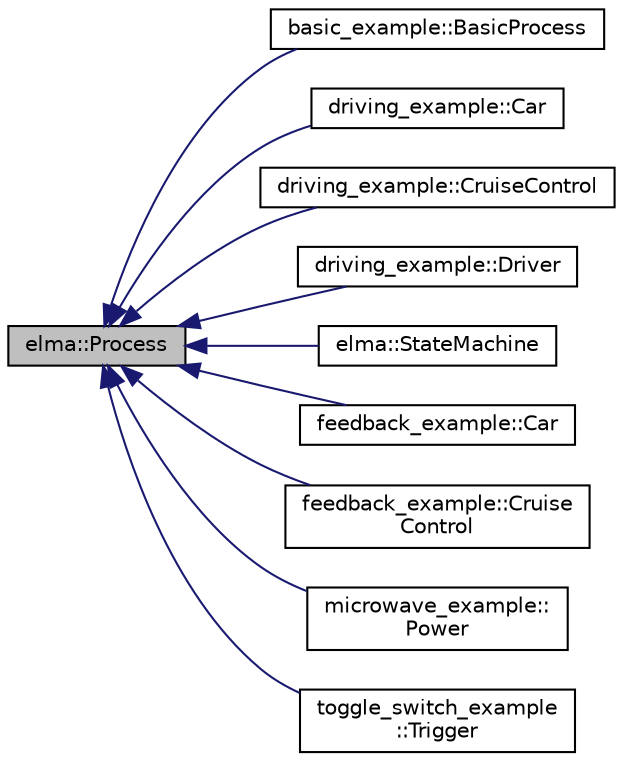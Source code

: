 digraph "elma::Process"
{
  edge [fontname="Helvetica",fontsize="10",labelfontname="Helvetica",labelfontsize="10"];
  node [fontname="Helvetica",fontsize="10",shape=record];
  rankdir="LR";
  Node0 [label="elma::Process",height=0.2,width=0.4,color="black", fillcolor="grey75", style="filled", fontcolor="black"];
  Node0 -> Node1 [dir="back",color="midnightblue",fontsize="10",style="solid",fontname="Helvetica"];
  Node1 [label="basic_example::BasicProcess",height=0.2,width=0.4,color="black", fillcolor="white", style="filled",URL="$classbasic__example_1_1BasicProcess.html",tooltip="Example: A very basic process class. See the file examples/basic.cc for usage. "];
  Node0 -> Node2 [dir="back",color="midnightblue",fontsize="10",style="solid",fontname="Helvetica"];
  Node2 [label="driving_example::Car",height=0.2,width=0.4,color="black", fillcolor="white", style="filled",URL="$classdriving__example_1_1Car.html",tooltip="Example: Another car simulation process. See examples/driving.cc. "];
  Node0 -> Node3 [dir="back",color="midnightblue",fontsize="10",style="solid",fontname="Helvetica"];
  Node3 [label="driving_example::CruiseControl",height=0.2,width=0.4,color="black", fillcolor="white", style="filled",URL="$classdriving__example_1_1CruiseControl.html",tooltip="Example: A cruise controller for a Car process. See examples/driving.cc. "];
  Node0 -> Node4 [dir="back",color="midnightblue",fontsize="10",style="solid",fontname="Helvetica"];
  Node4 [label="driving_example::Driver",height=0.2,width=0.4,color="black", fillcolor="white", style="filled",URL="$classdriving__example_1_1Driver.html",tooltip="Example: A simulated driver, who keeps cycling between 50 and 60 kph. See examples/driving.cc. "];
  Node0 -> Node5 [dir="back",color="midnightblue",fontsize="10",style="solid",fontname="Helvetica"];
  Node5 [label="elma::StateMachine",height=0.2,width=0.4,color="black", fillcolor="white", style="filled",URL="$classelma_1_1StateMachine.html",tooltip="A finite state machine class. "];
  Node0 -> Node6 [dir="back",color="midnightblue",fontsize="10",style="solid",fontname="Helvetica"];
  Node6 [label="feedback_example::Car",height=0.2,width=0.4,color="black", fillcolor="white", style="filled",URL="$classfeedback__example_1_1Car.html",tooltip="Example: A car simulation process. See examples/feedback.cc. "];
  Node0 -> Node7 [dir="back",color="midnightblue",fontsize="10",style="solid",fontname="Helvetica"];
  Node7 [label="feedback_example::Cruise\lControl",height=0.2,width=0.4,color="black", fillcolor="white", style="filled",URL="$classfeedback__example_1_1CruiseControl.html",tooltip="Example: A cruise controller for a Car process. See examples/feedback.cc. "];
  Node0 -> Node8 [dir="back",color="midnightblue",fontsize="10",style="solid",fontname="Helvetica"];
  Node8 [label="microwave_example::\lPower",height=0.2,width=0.4,color="black", fillcolor="white", style="filled",URL="$classmicrowave__example_1_1Power.html",tooltip="A class the models the power component of a microwave oven. See examples/microwave.cc. "];
  Node0 -> Node9 [dir="back",color="midnightblue",fontsize="10",style="solid",fontname="Helvetica"];
  Node9 [label="toggle_switch_example\l::Trigger",height=0.2,width=0.4,color="black", fillcolor="white", style="filled",URL="$classtoggle__switch__example_1_1Trigger.html",tooltip="A process class that sends switch events. See examples/toggle_switch.cc. "];
}

